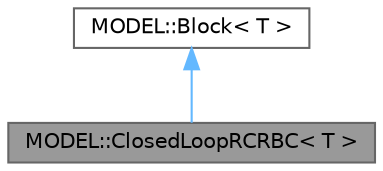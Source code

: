 digraph "MODEL::ClosedLoopRCRBC&lt; T &gt;"
{
 // LATEX_PDF_SIZE
  bgcolor="transparent";
  edge [fontname=Helvetica,fontsize=10,labelfontname=Helvetica,labelfontsize=10];
  node [fontname=Helvetica,fontsize=10,shape=box,height=0.2,width=0.4];
  Node1 [label="MODEL::ClosedLoopRCRBC\< T \>",height=0.2,width=0.4,color="gray40", fillcolor="grey60", style="filled", fontcolor="black",tooltip="Closed-loop RCR boundary condition."];
  Node2 -> Node1 [dir="back",color="steelblue1",style="solid"];
  Node2 [label="MODEL::Block\< T \>",height=0.2,width=0.4,color="gray40", fillcolor="white", style="filled",URL="$class_m_o_d_e_l_1_1_block.html",tooltip="Base class for 0D model components."];
}
